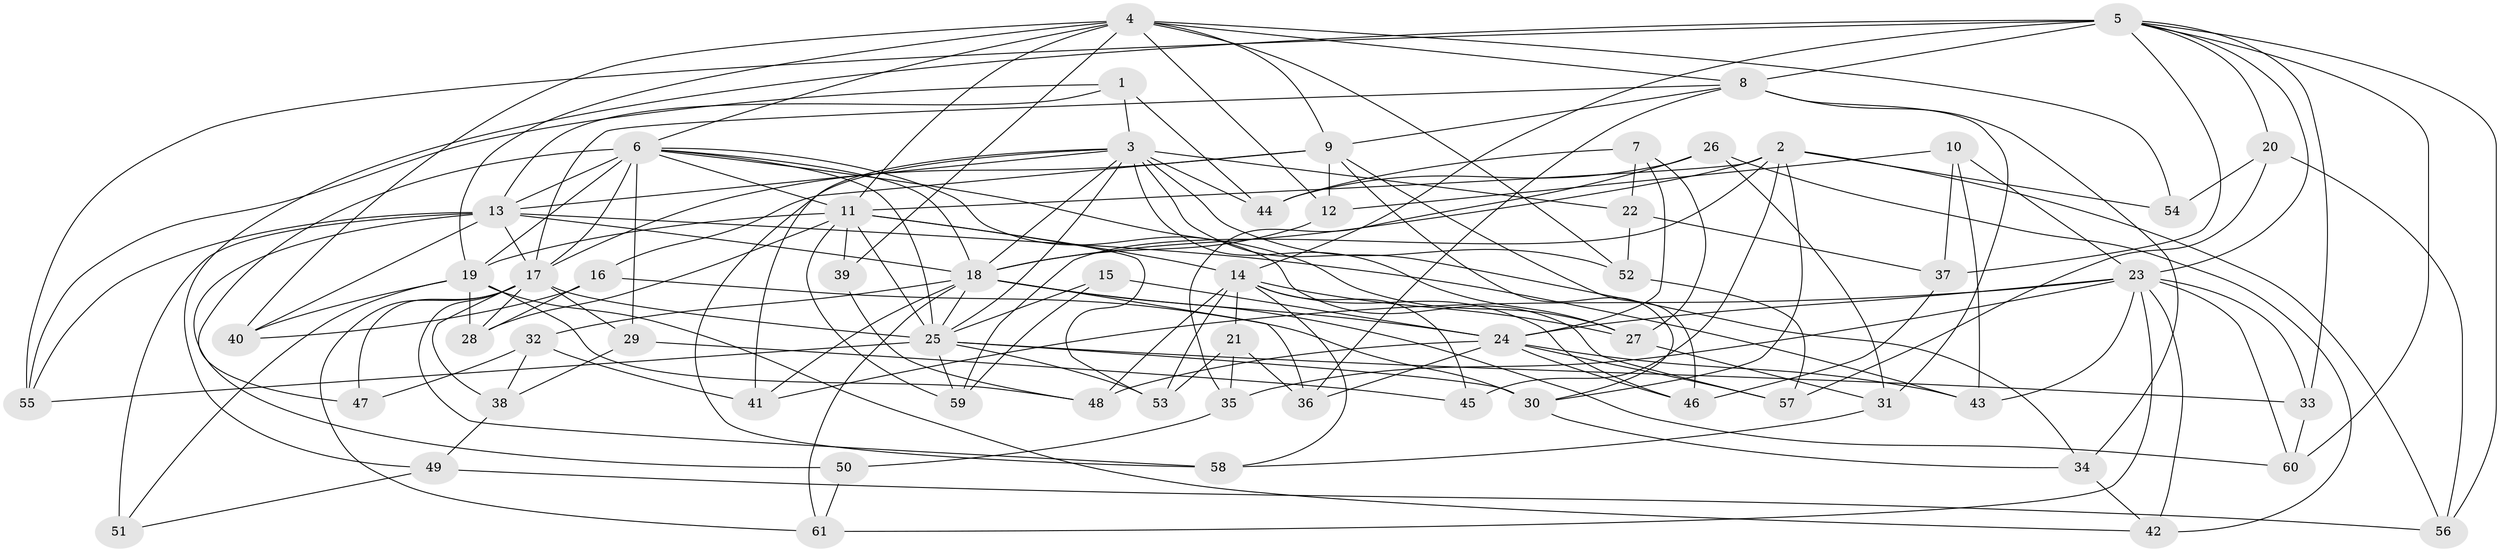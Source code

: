 // original degree distribution, {4: 1.0}
// Generated by graph-tools (version 1.1) at 2025/53/03/04/25 22:53:56]
// undirected, 61 vertices, 164 edges
graph export_dot {
  node [color=gray90,style=filled];
  1;
  2;
  3;
  4;
  5;
  6;
  7;
  8;
  9;
  10;
  11;
  12;
  13;
  14;
  15;
  16;
  17;
  18;
  19;
  20;
  21;
  22;
  23;
  24;
  25;
  26;
  27;
  28;
  29;
  30;
  31;
  32;
  33;
  34;
  35;
  36;
  37;
  38;
  39;
  40;
  41;
  42;
  43;
  44;
  45;
  46;
  47;
  48;
  49;
  50;
  51;
  52;
  53;
  54;
  55;
  56;
  57;
  58;
  59;
  60;
  61;
  1 -- 3 [weight=1.0];
  1 -- 13 [weight=1.0];
  1 -- 44 [weight=1.0];
  1 -- 55 [weight=1.0];
  2 -- 11 [weight=1.0];
  2 -- 18 [weight=1.0];
  2 -- 30 [weight=1.0];
  2 -- 45 [weight=2.0];
  2 -- 54 [weight=1.0];
  2 -- 56 [weight=1.0];
  2 -- 59 [weight=1.0];
  3 -- 13 [weight=1.0];
  3 -- 18 [weight=1.0];
  3 -- 22 [weight=1.0];
  3 -- 25 [weight=1.0];
  3 -- 27 [weight=2.0];
  3 -- 34 [weight=1.0];
  3 -- 41 [weight=1.0];
  3 -- 44 [weight=1.0];
  3 -- 52 [weight=1.0];
  3 -- 58 [weight=1.0];
  4 -- 6 [weight=1.0];
  4 -- 8 [weight=1.0];
  4 -- 9 [weight=1.0];
  4 -- 11 [weight=1.0];
  4 -- 12 [weight=1.0];
  4 -- 19 [weight=1.0];
  4 -- 39 [weight=2.0];
  4 -- 40 [weight=1.0];
  4 -- 52 [weight=1.0];
  4 -- 54 [weight=2.0];
  5 -- 8 [weight=2.0];
  5 -- 14 [weight=2.0];
  5 -- 20 [weight=1.0];
  5 -- 23 [weight=1.0];
  5 -- 33 [weight=1.0];
  5 -- 37 [weight=1.0];
  5 -- 49 [weight=1.0];
  5 -- 55 [weight=1.0];
  5 -- 56 [weight=1.0];
  5 -- 60 [weight=1.0];
  6 -- 11 [weight=1.0];
  6 -- 13 [weight=1.0];
  6 -- 17 [weight=1.0];
  6 -- 18 [weight=1.0];
  6 -- 19 [weight=2.0];
  6 -- 25 [weight=1.0];
  6 -- 27 [weight=1.0];
  6 -- 29 [weight=1.0];
  6 -- 47 [weight=1.0];
  6 -- 57 [weight=1.0];
  7 -- 22 [weight=1.0];
  7 -- 24 [weight=1.0];
  7 -- 27 [weight=1.0];
  7 -- 44 [weight=1.0];
  8 -- 9 [weight=1.0];
  8 -- 17 [weight=1.0];
  8 -- 31 [weight=1.0];
  8 -- 34 [weight=1.0];
  8 -- 36 [weight=1.0];
  9 -- 12 [weight=1.0];
  9 -- 16 [weight=1.0];
  9 -- 17 [weight=1.0];
  9 -- 30 [weight=2.0];
  9 -- 46 [weight=1.0];
  10 -- 12 [weight=1.0];
  10 -- 23 [weight=1.0];
  10 -- 37 [weight=1.0];
  10 -- 43 [weight=1.0];
  11 -- 14 [weight=1.0];
  11 -- 19 [weight=2.0];
  11 -- 25 [weight=2.0];
  11 -- 28 [weight=1.0];
  11 -- 39 [weight=1.0];
  11 -- 53 [weight=1.0];
  11 -- 59 [weight=1.0];
  12 -- 18 [weight=1.0];
  13 -- 17 [weight=1.0];
  13 -- 18 [weight=1.0];
  13 -- 40 [weight=1.0];
  13 -- 43 [weight=1.0];
  13 -- 50 [weight=2.0];
  13 -- 51 [weight=2.0];
  13 -- 55 [weight=1.0];
  14 -- 21 [weight=1.0];
  14 -- 27 [weight=1.0];
  14 -- 45 [weight=1.0];
  14 -- 46 [weight=1.0];
  14 -- 48 [weight=3.0];
  14 -- 53 [weight=1.0];
  14 -- 58 [weight=1.0];
  15 -- 24 [weight=2.0];
  15 -- 25 [weight=1.0];
  15 -- 59 [weight=1.0];
  16 -- 28 [weight=1.0];
  16 -- 30 [weight=1.0];
  16 -- 40 [weight=1.0];
  17 -- 25 [weight=1.0];
  17 -- 28 [weight=1.0];
  17 -- 29 [weight=1.0];
  17 -- 38 [weight=1.0];
  17 -- 47 [weight=2.0];
  17 -- 58 [weight=1.0];
  17 -- 61 [weight=1.0];
  18 -- 24 [weight=1.0];
  18 -- 25 [weight=1.0];
  18 -- 32 [weight=1.0];
  18 -- 36 [weight=1.0];
  18 -- 41 [weight=1.0];
  18 -- 60 [weight=1.0];
  18 -- 61 [weight=1.0];
  19 -- 28 [weight=1.0];
  19 -- 40 [weight=1.0];
  19 -- 42 [weight=1.0];
  19 -- 48 [weight=1.0];
  19 -- 51 [weight=1.0];
  20 -- 54 [weight=1.0];
  20 -- 56 [weight=1.0];
  20 -- 57 [weight=1.0];
  21 -- 35 [weight=1.0];
  21 -- 36 [weight=1.0];
  21 -- 53 [weight=1.0];
  22 -- 37 [weight=1.0];
  22 -- 52 [weight=1.0];
  23 -- 24 [weight=1.0];
  23 -- 33 [weight=1.0];
  23 -- 35 [weight=1.0];
  23 -- 41 [weight=1.0];
  23 -- 42 [weight=1.0];
  23 -- 43 [weight=1.0];
  23 -- 60 [weight=1.0];
  23 -- 61 [weight=1.0];
  24 -- 36 [weight=1.0];
  24 -- 43 [weight=1.0];
  24 -- 46 [weight=1.0];
  24 -- 48 [weight=1.0];
  24 -- 57 [weight=1.0];
  25 -- 30 [weight=1.0];
  25 -- 33 [weight=1.0];
  25 -- 53 [weight=1.0];
  25 -- 55 [weight=1.0];
  25 -- 59 [weight=1.0];
  26 -- 31 [weight=1.0];
  26 -- 35 [weight=1.0];
  26 -- 42 [weight=1.0];
  26 -- 44 [weight=1.0];
  27 -- 31 [weight=1.0];
  29 -- 38 [weight=1.0];
  29 -- 45 [weight=1.0];
  30 -- 34 [weight=1.0];
  31 -- 58 [weight=1.0];
  32 -- 38 [weight=1.0];
  32 -- 41 [weight=1.0];
  32 -- 47 [weight=1.0];
  33 -- 60 [weight=1.0];
  34 -- 42 [weight=1.0];
  35 -- 50 [weight=1.0];
  37 -- 46 [weight=1.0];
  38 -- 49 [weight=1.0];
  39 -- 48 [weight=1.0];
  49 -- 51 [weight=1.0];
  49 -- 56 [weight=1.0];
  50 -- 61 [weight=1.0];
  52 -- 57 [weight=1.0];
}
